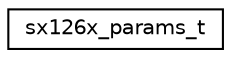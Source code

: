 digraph "Graphical Class Hierarchy"
{
 // LATEX_PDF_SIZE
  edge [fontname="Helvetica",fontsize="10",labelfontname="Helvetica",labelfontsize="10"];
  node [fontname="Helvetica",fontsize="10",shape=record];
  rankdir="LR";
  Node0 [label="sx126x_params_t",height=0.2,width=0.4,color="black", fillcolor="white", style="filled",URL="$structsx126x__params__t.html",tooltip="Device initialization parameters."];
}
